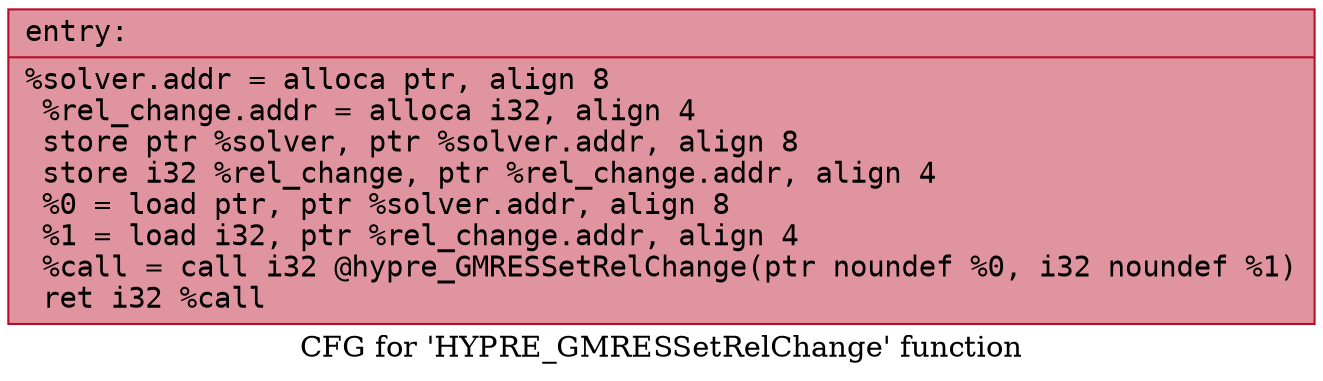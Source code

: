 digraph "CFG for 'HYPRE_GMRESSetRelChange' function" {
	label="CFG for 'HYPRE_GMRESSetRelChange' function";

	Node0x561d3dbefa00 [shape=record,color="#b70d28ff", style=filled, fillcolor="#b70d2870" fontname="Courier",label="{entry:\l|  %solver.addr = alloca ptr, align 8\l  %rel_change.addr = alloca i32, align 4\l  store ptr %solver, ptr %solver.addr, align 8\l  store i32 %rel_change, ptr %rel_change.addr, align 4\l  %0 = load ptr, ptr %solver.addr, align 8\l  %1 = load i32, ptr %rel_change.addr, align 4\l  %call = call i32 @hypre_GMRESSetRelChange(ptr noundef %0, i32 noundef %1)\l  ret i32 %call\l}"];
}
